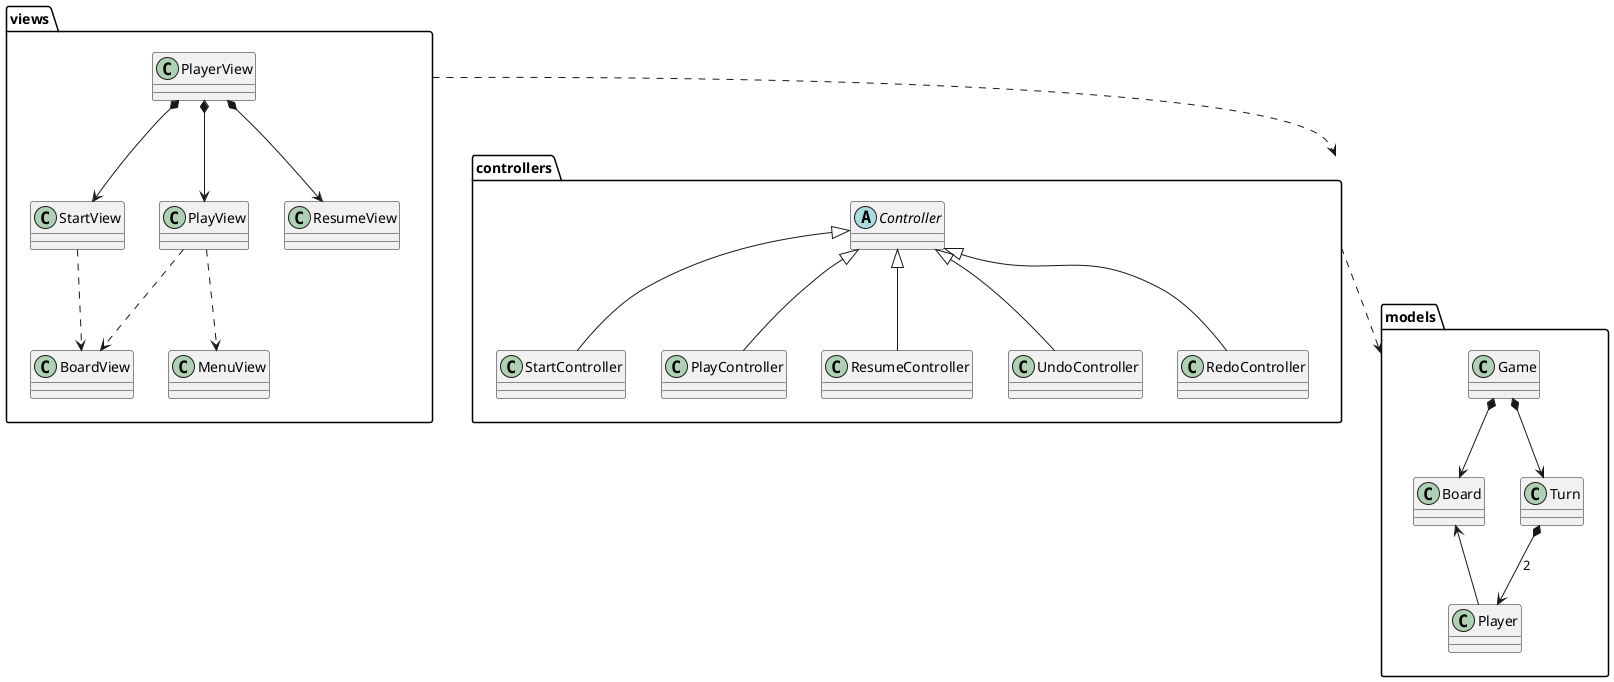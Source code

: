 @startuml
package models { }
package views { }
package controllers { }
views ..> controllers 
controllers ..> models

class views.PlayerView
class views.StartView
class views.PlayView
class views.ResumeView
class views.MenuView
class views.BoardView
views.PlayView ..> views.MenuView
views.PlayerView *--> views.StartView
views.PlayerView *--> views.PlayView
views.PlayerView *--> views.ResumeView
views.StartView ..> views.BoardView
views.PlayView ..> views.BoardView

abstract class controllers.Controller
class controllers.StartController
class controllers.PlayController
class controllers.ResumeController
class controllers.UndoController
class controllers.RedoController
controllers.StartController -up-|> controllers.Controller
controllers.PlayController -up-|> controllers.Controller
controllers.ResumeController -up-|> controllers.Controller
controllers.UndoController -up-|> controllers.Controller
controllers.RedoController -up-|> controllers.Controller

class models.Board
class models.Player
class models.Turn
class models.Game
models.Game *--> models.Board
models.Game *--> models.Turn
models.Turn *--> models.Player : 2
models.Player -up-> models.Board
@enduml